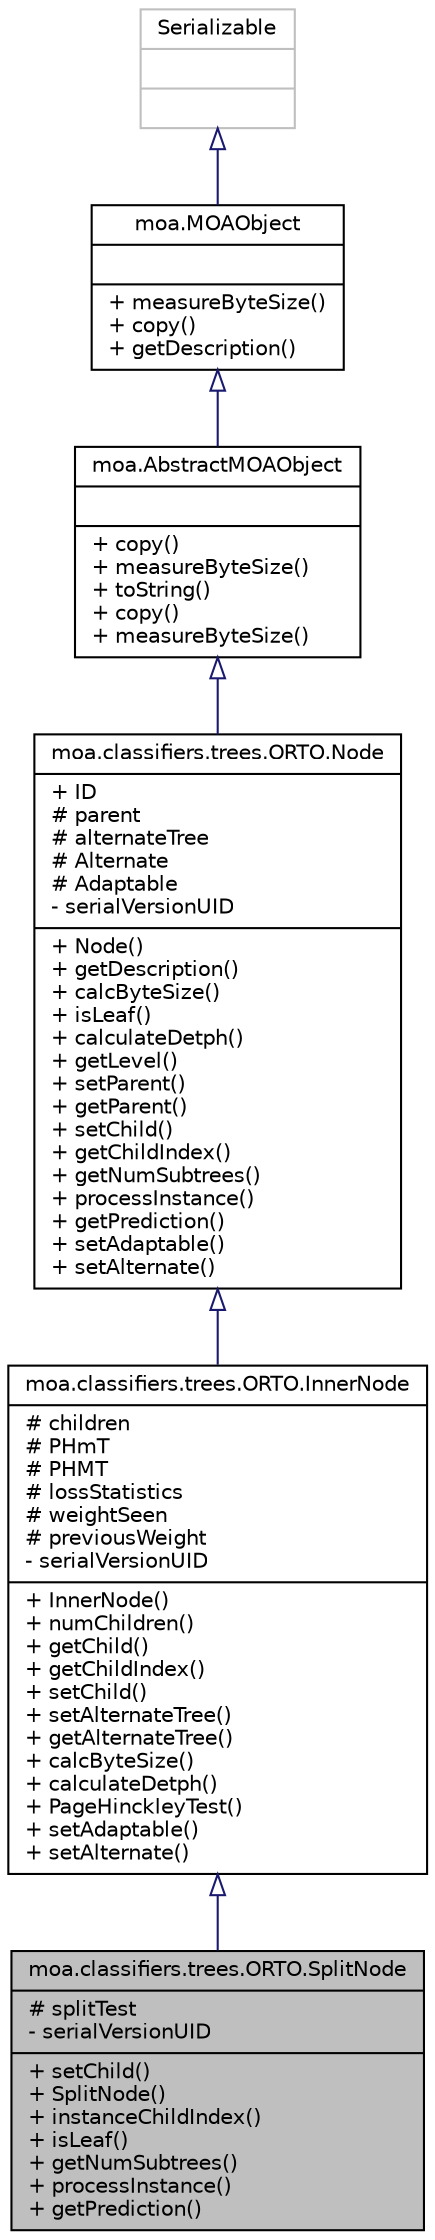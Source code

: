 digraph G
{
  edge [fontname="Helvetica",fontsize="10",labelfontname="Helvetica",labelfontsize="10"];
  node [fontname="Helvetica",fontsize="10",shape=record];
  Node1 [label="{moa.classifiers.trees.ORTO.SplitNode\n|# splitTest\l- serialVersionUID\l|+ setChild()\l+ SplitNode()\l+ instanceChildIndex()\l+ isLeaf()\l+ getNumSubtrees()\l+ processInstance()\l+ getPrediction()\l}",height=0.2,width=0.4,color="black", fillcolor="grey75", style="filled" fontcolor="black"];
  Node2 -> Node1 [dir=back,color="midnightblue",fontsize="10",style="solid",arrowtail="empty",fontname="Helvetica"];
  Node2 [label="{moa.classifiers.trees.ORTO.InnerNode\n|# children\l# PHmT\l# PHMT\l# lossStatistics\l# weightSeen\l# previousWeight\l- serialVersionUID\l|+ InnerNode()\l+ numChildren()\l+ getChild()\l+ getChildIndex()\l+ setChild()\l+ setAlternateTree()\l+ getAlternateTree()\l+ calcByteSize()\l+ calculateDetph()\l+ PageHinckleyTest()\l+ setAdaptable()\l+ setAlternate()\l}",height=0.2,width=0.4,color="black", fillcolor="white", style="filled",URL="$classmoa_1_1classifiers_1_1trees_1_1ORTO_1_1InnerNode.html"];
  Node3 -> Node2 [dir=back,color="midnightblue",fontsize="10",style="solid",arrowtail="empty",fontname="Helvetica"];
  Node3 [label="{moa.classifiers.trees.ORTO.Node\n|+ ID\l# parent\l# alternateTree\l# Alternate\l# Adaptable\l- serialVersionUID\l|+ Node()\l+ getDescription()\l+ calcByteSize()\l+ isLeaf()\l+ calculateDetph()\l+ getLevel()\l+ setParent()\l+ getParent()\l+ setChild()\l+ getChildIndex()\l+ getNumSubtrees()\l+ processInstance()\l+ getPrediction()\l+ setAdaptable()\l+ setAlternate()\l}",height=0.2,width=0.4,color="black", fillcolor="white", style="filled",URL="$classmoa_1_1classifiers_1_1trees_1_1ORTO_1_1Node.html"];
  Node4 -> Node3 [dir=back,color="midnightblue",fontsize="10",style="solid",arrowtail="empty",fontname="Helvetica"];
  Node4 [label="{moa.AbstractMOAObject\n||+ copy()\l+ measureByteSize()\l+ toString()\l+ copy()\l+ measureByteSize()\l}",height=0.2,width=0.4,color="black", fillcolor="white", style="filled",URL="$classmoa_1_1AbstractMOAObject.html",tooltip="Abstract MOA Object."];
  Node5 -> Node4 [dir=back,color="midnightblue",fontsize="10",style="solid",arrowtail="empty",fontname="Helvetica"];
  Node5 [label="{moa.MOAObject\n||+ measureByteSize()\l+ copy()\l+ getDescription()\l}",height=0.2,width=0.4,color="black", fillcolor="white", style="filled",URL="$interfacemoa_1_1MOAObject.html",tooltip="Interface implemented by classes in MOA, so that all are serializable, can produce..."];
  Node6 -> Node5 [dir=back,color="midnightblue",fontsize="10",style="solid",arrowtail="empty",fontname="Helvetica"];
  Node6 [label="{Serializable\n||}",height=0.2,width=0.4,color="grey75", fillcolor="white", style="filled"];
}
